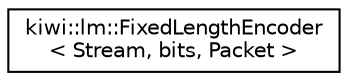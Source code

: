 digraph "Graphical Class Hierarchy"
{
 // LATEX_PDF_SIZE
  edge [fontname="Helvetica",fontsize="10",labelfontname="Helvetica",labelfontsize="10"];
  node [fontname="Helvetica",fontsize="10",shape=record];
  rankdir="LR";
  Node0 [label="kiwi::lm::FixedLengthEncoder\l\< Stream, bits, Packet \>",height=0.2,width=0.4,color="black", fillcolor="white", style="filled",URL="$classkiwi_1_1lm_1_1FixedLengthEncoder.html",tooltip=" "];
}
